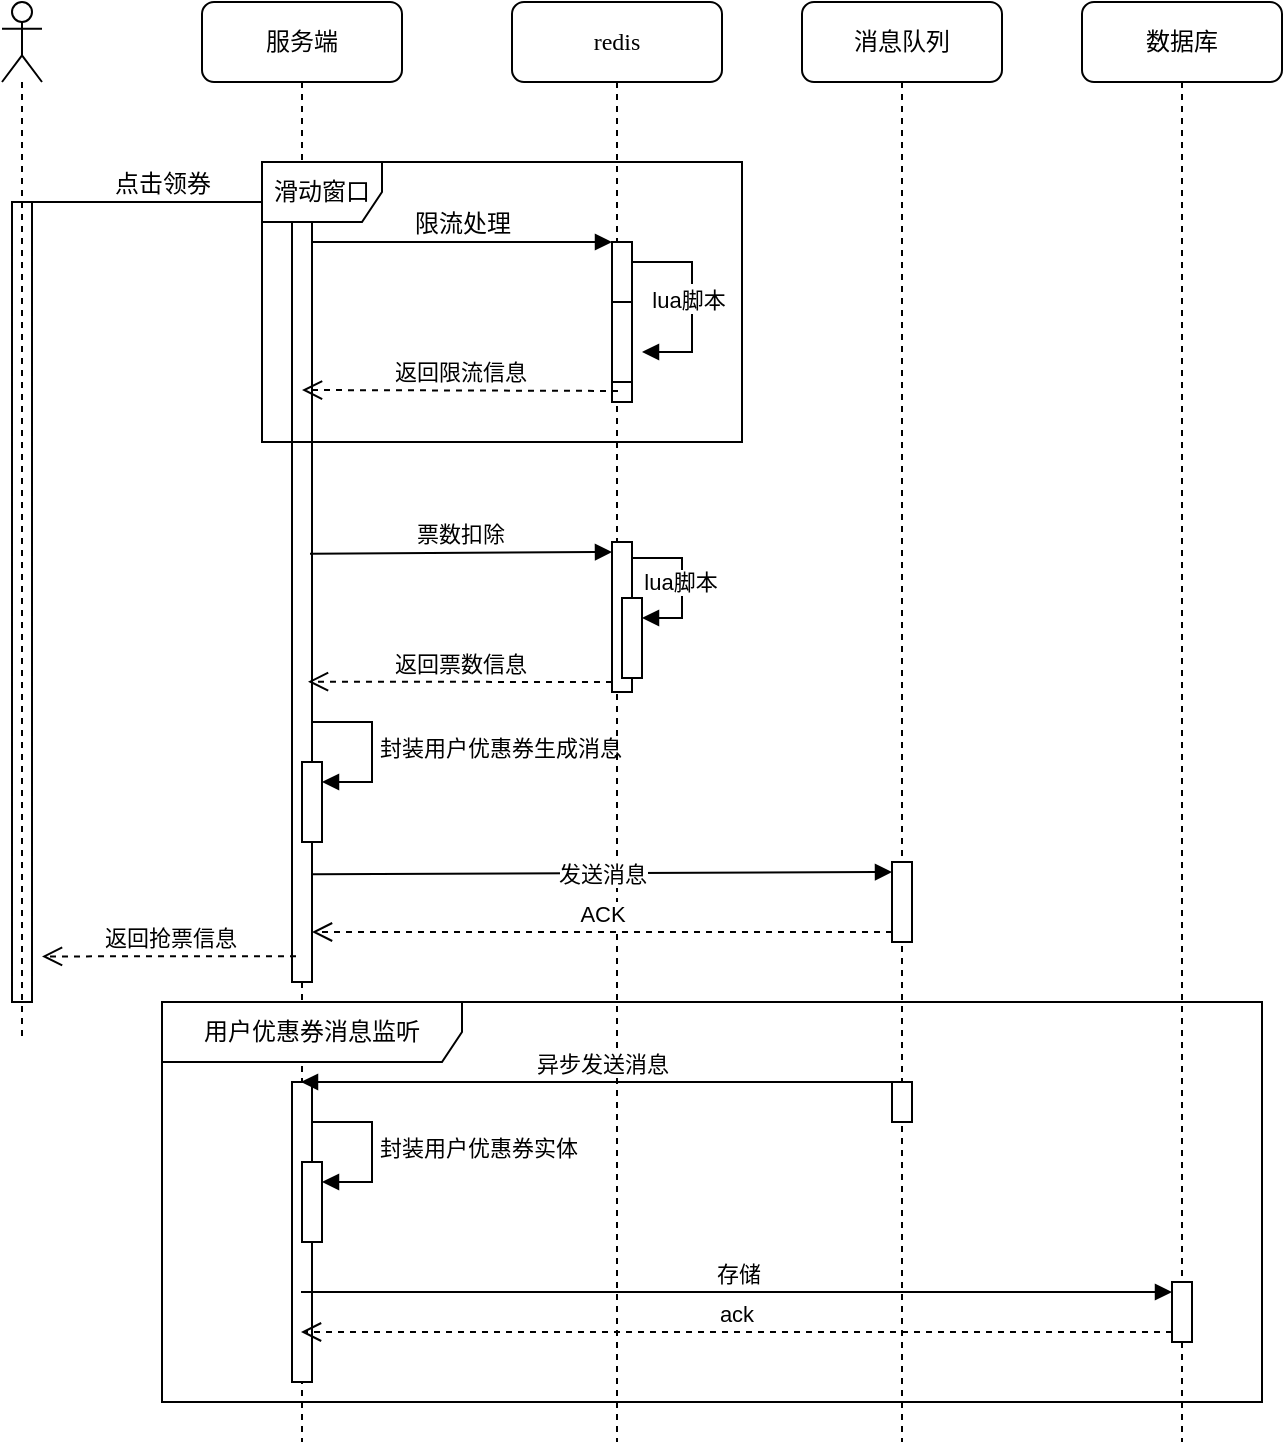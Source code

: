 <mxfile version="22.0.4" type="github">
  <diagram name="Page-1" id="13e1069c-82ec-6db2-03f1-153e76fe0fe0">
    <mxGraphModel dx="1434" dy="788" grid="1" gridSize="10" guides="1" tooltips="1" connect="1" arrows="1" fold="1" page="1" pageScale="1" pageWidth="1100" pageHeight="850" background="none" math="0" shadow="0">
      <root>
        <mxCell id="0" />
        <mxCell id="1" parent="0" />
        <mxCell id="7baba1c4bc27f4b0-2" value="服务端" style="shape=umlLifeline;perimeter=lifelinePerimeter;whiteSpace=wrap;html=1;container=1;collapsible=0;recursiveResize=0;outlineConnect=0;rounded=1;shadow=0;comic=0;labelBackgroundColor=none;strokeWidth=1;fontFamily=Verdana;fontSize=12;align=center;" parent="1" vertex="1">
          <mxGeometry x="240" y="80" width="100" height="720" as="geometry" />
        </mxCell>
        <mxCell id="7baba1c4bc27f4b0-10" value="" style="html=1;points=[];perimeter=orthogonalPerimeter;rounded=0;shadow=0;comic=0;labelBackgroundColor=none;strokeWidth=1;fontFamily=Verdana;fontSize=12;align=center;" parent="7baba1c4bc27f4b0-2" vertex="1">
          <mxGeometry x="45" y="100" width="10" height="390" as="geometry" />
        </mxCell>
        <mxCell id="mb8ok1BV0LYZADh6C_TE-35" value="" style="html=1;points=[[0,0,0,0,5],[0,1,0,0,-5],[1,0,0,0,5],[1,1,0,0,-5]];perimeter=orthogonalPerimeter;outlineConnect=0;targetShapes=umlLifeline;portConstraint=eastwest;newEdgeStyle={&quot;curved&quot;:0,&quot;rounded&quot;:0};" vertex="1" parent="7baba1c4bc27f4b0-2">
          <mxGeometry x="50" y="380" width="10" height="40" as="geometry" />
        </mxCell>
        <mxCell id="mb8ok1BV0LYZADh6C_TE-36" value="封装用户优惠券生成消息" style="html=1;align=left;spacingLeft=2;endArrow=block;rounded=0;edgeStyle=orthogonalEdgeStyle;curved=0;rounded=0;" edge="1" target="mb8ok1BV0LYZADh6C_TE-35" parent="7baba1c4bc27f4b0-2">
          <mxGeometry relative="1" as="geometry">
            <mxPoint x="55" y="360" as="sourcePoint" />
            <Array as="points">
              <mxPoint x="85" y="390" />
            </Array>
          </mxGeometry>
        </mxCell>
        <mxCell id="7baba1c4bc27f4b0-4" value="消息队列" style="shape=umlLifeline;perimeter=lifelinePerimeter;whiteSpace=wrap;html=1;container=1;collapsible=0;recursiveResize=0;outlineConnect=0;rounded=1;shadow=0;comic=0;labelBackgroundColor=none;strokeWidth=1;fontFamily=Verdana;fontSize=12;align=center;" parent="1" vertex="1">
          <mxGeometry x="540" y="80" width="100" height="720" as="geometry" />
        </mxCell>
        <mxCell id="mb8ok1BV0LYZADh6C_TE-28" value="" style="html=1;points=[[0,0,0,0,5],[0,1,0,0,-5],[1,0,0,0,5],[1,1,0,0,-5]];perimeter=orthogonalPerimeter;outlineConnect=0;targetShapes=umlLifeline;portConstraint=eastwest;newEdgeStyle={&quot;curved&quot;:0,&quot;rounded&quot;:0};" vertex="1" parent="7baba1c4bc27f4b0-4">
          <mxGeometry x="45" y="430" width="10" height="40" as="geometry" />
        </mxCell>
        <mxCell id="7baba1c4bc27f4b0-5" value="数据库" style="shape=umlLifeline;perimeter=lifelinePerimeter;whiteSpace=wrap;html=1;container=1;collapsible=0;recursiveResize=0;outlineConnect=0;rounded=1;shadow=0;comic=0;labelBackgroundColor=none;strokeWidth=1;fontFamily=Verdana;fontSize=12;align=center;" parent="1" vertex="1">
          <mxGeometry x="680" y="80" width="100" height="720" as="geometry" />
        </mxCell>
        <mxCell id="7baba1c4bc27f4b0-3" value="redis" style="shape=umlLifeline;perimeter=lifelinePerimeter;whiteSpace=wrap;html=1;container=1;collapsible=0;recursiveResize=0;outlineConnect=0;rounded=1;shadow=0;comic=0;labelBackgroundColor=none;strokeWidth=1;fontFamily=Verdana;fontSize=12;align=center;" parent="1" vertex="1">
          <mxGeometry x="395" y="80" width="105" height="720" as="geometry" />
        </mxCell>
        <mxCell id="7baba1c4bc27f4b0-13" value="" style="html=1;points=[];perimeter=orthogonalPerimeter;rounded=0;shadow=0;comic=0;labelBackgroundColor=none;strokeWidth=1;fontFamily=Verdana;fontSize=12;align=center;" parent="7baba1c4bc27f4b0-3" vertex="1">
          <mxGeometry x="50" y="120" width="10" height="80" as="geometry" />
        </mxCell>
        <mxCell id="mb8ok1BV0LYZADh6C_TE-7" value="" style="html=1;points=[[0,0,0,0,5],[0,1,0,0,-5],[1,0,0,0,5],[1,1,0,0,-5]];perimeter=orthogonalPerimeter;outlineConnect=0;targetShapes=umlLifeline;portConstraint=eastwest;newEdgeStyle={&quot;curved&quot;:0,&quot;rounded&quot;:0};" vertex="1" parent="7baba1c4bc27f4b0-3">
          <mxGeometry x="50" y="270" width="10" height="75" as="geometry" />
        </mxCell>
        <mxCell id="mb8ok1BV0LYZADh6C_TE-13" value="" style="html=1;points=[[0,0,0,0,5],[0,1,0,0,-5],[1,0,0,0,5],[1,1,0,0,-5]];perimeter=orthogonalPerimeter;outlineConnect=0;targetShapes=umlLifeline;portConstraint=eastwest;newEdgeStyle={&quot;curved&quot;:0,&quot;rounded&quot;:0};" vertex="1" parent="7baba1c4bc27f4b0-3">
          <mxGeometry x="50" y="150" width="10" height="40" as="geometry" />
        </mxCell>
        <mxCell id="mb8ok1BV0LYZADh6C_TE-14" value="" style="html=1;align=left;spacingLeft=2;endArrow=block;rounded=0;edgeStyle=orthogonalEdgeStyle;curved=0;rounded=0;" edge="1" parent="7baba1c4bc27f4b0-3">
          <mxGeometry relative="1" as="geometry">
            <mxPoint x="60" y="155" as="sourcePoint" />
            <Array as="points">
              <mxPoint x="60" y="130" />
              <mxPoint x="90" y="130" />
              <mxPoint x="90" y="175" />
            </Array>
            <mxPoint x="65" y="175" as="targetPoint" />
          </mxGeometry>
        </mxCell>
        <mxCell id="mb8ok1BV0LYZADh6C_TE-17" value="Text" style="edgeLabel;html=1;align=center;verticalAlign=middle;resizable=0;points=[];" vertex="1" connectable="0" parent="mb8ok1BV0LYZADh6C_TE-14">
          <mxGeometry x="0.152" y="-2" relative="1" as="geometry">
            <mxPoint as="offset" />
          </mxGeometry>
        </mxCell>
        <mxCell id="mb8ok1BV0LYZADh6C_TE-18" value="lua脚本" style="edgeLabel;html=1;align=center;verticalAlign=middle;resizable=0;points=[];" vertex="1" connectable="0" parent="mb8ok1BV0LYZADh6C_TE-14">
          <mxGeometry x="0.184" y="-2" relative="1" as="geometry">
            <mxPoint as="offset" />
          </mxGeometry>
        </mxCell>
        <mxCell id="mb8ok1BV0LYZADh6C_TE-22" value="" style="html=1;points=[[0,0,0,0,5],[0,1,0,0,-5],[1,0,0,0,5],[1,1,0,0,-5]];perimeter=orthogonalPerimeter;outlineConnect=0;targetShapes=umlLifeline;portConstraint=eastwest;newEdgeStyle={&quot;curved&quot;:0,&quot;rounded&quot;:0};" vertex="1" parent="7baba1c4bc27f4b0-3">
          <mxGeometry x="55" y="298" width="10" height="40" as="geometry" />
        </mxCell>
        <mxCell id="mb8ok1BV0LYZADh6C_TE-23" value="" style="html=1;align=left;spacingLeft=2;endArrow=block;rounded=0;edgeStyle=orthogonalEdgeStyle;curved=0;rounded=0;" edge="1" target="mb8ok1BV0LYZADh6C_TE-22" parent="7baba1c4bc27f4b0-3">
          <mxGeometry relative="1" as="geometry">
            <mxPoint x="60" y="278" as="sourcePoint" />
            <Array as="points">
              <mxPoint x="85" y="308" />
            </Array>
          </mxGeometry>
        </mxCell>
        <mxCell id="mb8ok1BV0LYZADh6C_TE-25" value="lua脚本" style="edgeLabel;html=1;align=center;verticalAlign=middle;resizable=0;points=[];" vertex="1" connectable="0" parent="mb8ok1BV0LYZADh6C_TE-23">
          <mxGeometry x="-0.012" y="-1" relative="1" as="geometry">
            <mxPoint as="offset" />
          </mxGeometry>
        </mxCell>
        <mxCell id="mb8ok1BV0LYZADh6C_TE-38" value="" style="html=1;points=[[0,0,0,0,5],[0,1,0,0,-5],[1,0,0,0,5],[1,1,0,0,-5]];perimeter=orthogonalPerimeter;outlineConnect=0;targetShapes=umlLifeline;portConstraint=eastwest;newEdgeStyle={&quot;curved&quot;:0,&quot;rounded&quot;:0};" vertex="1" parent="7baba1c4bc27f4b0-3">
          <mxGeometry x="-110" y="540" width="10" height="150" as="geometry" />
        </mxCell>
        <mxCell id="mb8ok1BV0LYZADh6C_TE-40" value="" style="html=1;points=[[0,0,0,0,5],[0,1,0,0,-5],[1,0,0,0,5],[1,1,0,0,-5]];perimeter=orthogonalPerimeter;outlineConnect=0;targetShapes=umlLifeline;portConstraint=eastwest;newEdgeStyle={&quot;curved&quot;:0,&quot;rounded&quot;:0};" vertex="1" parent="7baba1c4bc27f4b0-3">
          <mxGeometry x="-105" y="580" width="10" height="40" as="geometry" />
        </mxCell>
        <mxCell id="mb8ok1BV0LYZADh6C_TE-41" value="封装用户优惠券实体" style="html=1;align=left;spacingLeft=2;endArrow=block;rounded=0;edgeStyle=orthogonalEdgeStyle;curved=0;rounded=0;" edge="1" target="mb8ok1BV0LYZADh6C_TE-40" parent="7baba1c4bc27f4b0-3">
          <mxGeometry relative="1" as="geometry">
            <mxPoint x="-100" y="560" as="sourcePoint" />
            <Array as="points">
              <mxPoint x="-70" y="590" />
            </Array>
          </mxGeometry>
        </mxCell>
        <mxCell id="mb8ok1BV0LYZADh6C_TE-37" value="" style="html=1;points=[[0,0,0,0,5],[0,1,0,0,-5],[1,0,0,0,5],[1,1,0,0,-5]];perimeter=orthogonalPerimeter;outlineConnect=0;targetShapes=umlLifeline;portConstraint=eastwest;newEdgeStyle={&quot;curved&quot;:0,&quot;rounded&quot;:0};" vertex="1" parent="7baba1c4bc27f4b0-3">
          <mxGeometry x="190" y="540" width="10" height="20" as="geometry" />
        </mxCell>
        <mxCell id="mb8ok1BV0LYZADh6C_TE-39" value="异步发送消息" style="html=1;verticalAlign=bottom;endArrow=block;curved=0;rounded=0;" edge="1" parent="7baba1c4bc27f4b0-3">
          <mxGeometry width="80" relative="1" as="geometry">
            <mxPoint x="195" y="540" as="sourcePoint" />
            <mxPoint x="-105.5" y="540" as="targetPoint" />
          </mxGeometry>
        </mxCell>
        <mxCell id="mb8ok1BV0LYZADh6C_TE-44" value="" style="html=1;points=[[0,0,0,0,5],[0,1,0,0,-5],[1,0,0,0,5],[1,1,0,0,-5]];perimeter=orthogonalPerimeter;outlineConnect=0;targetShapes=umlLifeline;portConstraint=eastwest;newEdgeStyle={&quot;curved&quot;:0,&quot;rounded&quot;:0};" vertex="1" parent="7baba1c4bc27f4b0-3">
          <mxGeometry x="330" y="640" width="10" height="30" as="geometry" />
        </mxCell>
        <mxCell id="mb8ok1BV0LYZADh6C_TE-45" value="存储" style="html=1;verticalAlign=bottom;endArrow=block;curved=0;rounded=0;entryX=0;entryY=0;entryDx=0;entryDy=5;" edge="1" target="mb8ok1BV0LYZADh6C_TE-44" parent="7baba1c4bc27f4b0-3">
          <mxGeometry relative="1" as="geometry">
            <mxPoint x="-105.5" y="645" as="sourcePoint" />
          </mxGeometry>
        </mxCell>
        <mxCell id="7baba1c4bc27f4b0-11" value="点击领券" style="html=1;verticalAlign=bottom;endArrow=block;entryX=0;entryY=0;labelBackgroundColor=none;fontFamily=Verdana;fontSize=12;edgeStyle=elbowEdgeStyle;elbow=vertical;" parent="1" source="7baba1c4bc27f4b0-9" target="7baba1c4bc27f4b0-10" edge="1">
          <mxGeometry relative="1" as="geometry">
            <mxPoint x="220" y="190" as="sourcePoint" />
          </mxGeometry>
        </mxCell>
        <mxCell id="7baba1c4bc27f4b0-14" value="限流处理" style="html=1;verticalAlign=bottom;endArrow=block;entryX=0;entryY=0;labelBackgroundColor=none;fontFamily=Verdana;fontSize=12;edgeStyle=elbowEdgeStyle;elbow=vertical;" parent="1" source="7baba1c4bc27f4b0-10" target="7baba1c4bc27f4b0-13" edge="1">
          <mxGeometry relative="1" as="geometry">
            <mxPoint x="370" y="200" as="sourcePoint" />
          </mxGeometry>
        </mxCell>
        <mxCell id="7baba1c4bc27f4b0-9" value="" style="html=1;points=[];perimeter=orthogonalPerimeter;rounded=0;shadow=0;comic=0;labelBackgroundColor=none;strokeWidth=1;fontFamily=Verdana;fontSize=12;align=center;" parent="1" vertex="1">
          <mxGeometry x="145" y="180" width="10" height="400" as="geometry" />
        </mxCell>
        <mxCell id="mb8ok1BV0LYZADh6C_TE-4" value="" style="shape=umlLifeline;perimeter=lifelinePerimeter;whiteSpace=wrap;html=1;container=1;dropTarget=0;collapsible=0;recursiveResize=0;outlineConnect=0;portConstraint=eastwest;newEdgeStyle={&quot;curved&quot;:0,&quot;rounded&quot;:0};participant=umlActor;" vertex="1" parent="1">
          <mxGeometry x="140" y="80" width="20" height="520" as="geometry" />
        </mxCell>
        <mxCell id="mb8ok1BV0LYZADh6C_TE-8" value="票数扣除" style="html=1;verticalAlign=bottom;endArrow=block;curved=0;rounded=0;entryX=0;entryY=0;entryDx=0;entryDy=5;exitX=0.9;exitY=0.451;exitDx=0;exitDy=0;exitPerimeter=0;" edge="1" target="mb8ok1BV0LYZADh6C_TE-7" parent="1" source="7baba1c4bc27f4b0-10">
          <mxGeometry x="-0.003" relative="1" as="geometry">
            <mxPoint x="375" y="265" as="sourcePoint" />
            <mxPoint as="offset" />
          </mxGeometry>
        </mxCell>
        <mxCell id="mb8ok1BV0LYZADh6C_TE-9" value="返回票数信息" style="html=1;verticalAlign=bottom;endArrow=open;dashed=1;endSize=8;curved=0;rounded=0;exitX=0;exitY=1;exitDx=0;exitDy=-5;entryX=0.8;entryY=0.615;entryDx=0;entryDy=0;entryPerimeter=0;" edge="1" source="mb8ok1BV0LYZADh6C_TE-7" parent="1" target="7baba1c4bc27f4b0-10">
          <mxGeometry x="0.003" relative="1" as="geometry">
            <mxPoint x="300" y="420" as="targetPoint" />
            <mxPoint as="offset" />
          </mxGeometry>
        </mxCell>
        <mxCell id="mb8ok1BV0LYZADh6C_TE-12" value="返回限流信息" style="html=1;verticalAlign=bottom;endArrow=open;dashed=1;endSize=8;curved=0;rounded=0;exitX=0.3;exitY=0.931;exitDx=0;exitDy=0;exitPerimeter=0;" edge="1" parent="1" source="7baba1c4bc27f4b0-13">
          <mxGeometry relative="1" as="geometry">
            <mxPoint x="450" y="230" as="sourcePoint" />
            <mxPoint x="290" y="274" as="targetPoint" />
          </mxGeometry>
        </mxCell>
        <mxCell id="mb8ok1BV0LYZADh6C_TE-16" value="滑动窗口" style="shape=umlFrame;whiteSpace=wrap;html=1;pointerEvents=0;" vertex="1" parent="1">
          <mxGeometry x="270" y="160" width="240" height="140" as="geometry" />
        </mxCell>
        <mxCell id="mb8ok1BV0LYZADh6C_TE-31" value="返回抢票信息" style="html=1;verticalAlign=bottom;endArrow=open;dashed=1;endSize=8;curved=0;rounded=0;entryX=1.5;entryY=0.943;entryDx=0;entryDy=0;entryPerimeter=0;exitX=0.2;exitY=0.967;exitDx=0;exitDy=0;exitPerimeter=0;" edge="1" parent="1" source="7baba1c4bc27f4b0-10" target="7baba1c4bc27f4b0-9">
          <mxGeometry relative="1" as="geometry">
            <mxPoint x="290" y="560" as="sourcePoint" />
            <mxPoint x="160" y="560.14" as="targetPoint" />
            <mxPoint as="offset" />
          </mxGeometry>
        </mxCell>
        <mxCell id="mb8ok1BV0LYZADh6C_TE-30" value="ACK" style="html=1;verticalAlign=bottom;endArrow=open;dashed=1;endSize=8;curved=0;rounded=0;exitX=0;exitY=1;exitDx=0;exitDy=-5;" edge="1" source="mb8ok1BV0LYZADh6C_TE-28" parent="1" target="7baba1c4bc27f4b0-10">
          <mxGeometry x="0.002" relative="1" as="geometry">
            <mxPoint x="300" y="545" as="targetPoint" />
            <mxPoint as="offset" />
          </mxGeometry>
        </mxCell>
        <mxCell id="mb8ok1BV0LYZADh6C_TE-29" value="发送消息" style="html=1;verticalAlign=middle;endArrow=block;curved=0;rounded=0;entryX=0;entryY=0;entryDx=0;entryDy=5;exitX=1;exitY=0.862;exitDx=0;exitDy=0;exitPerimeter=0;horizontal=1;labelPosition=center;verticalLabelPosition=middle;align=center;spacing=3;" edge="1" target="mb8ok1BV0LYZADh6C_TE-28" parent="1" source="7baba1c4bc27f4b0-10">
          <mxGeometry relative="1" as="geometry">
            <mxPoint x="284.5" y="505" as="sourcePoint" />
          </mxGeometry>
        </mxCell>
        <mxCell id="mb8ok1BV0LYZADh6C_TE-46" value="ack" style="html=1;verticalAlign=bottom;endArrow=open;dashed=1;endSize=8;curved=0;rounded=0;exitX=0;exitY=1;exitDx=0;exitDy=-5;" edge="1" source="mb8ok1BV0LYZADh6C_TE-44" parent="1">
          <mxGeometry relative="1" as="geometry">
            <mxPoint x="289.5" y="745" as="targetPoint" />
          </mxGeometry>
        </mxCell>
        <mxCell id="mb8ok1BV0LYZADh6C_TE-47" value="用户优惠券消息监听" style="shape=umlFrame;whiteSpace=wrap;html=1;pointerEvents=0;width=150;height=30;" vertex="1" parent="1">
          <mxGeometry x="220" y="580" width="550" height="200" as="geometry" />
        </mxCell>
      </root>
    </mxGraphModel>
  </diagram>
</mxfile>
